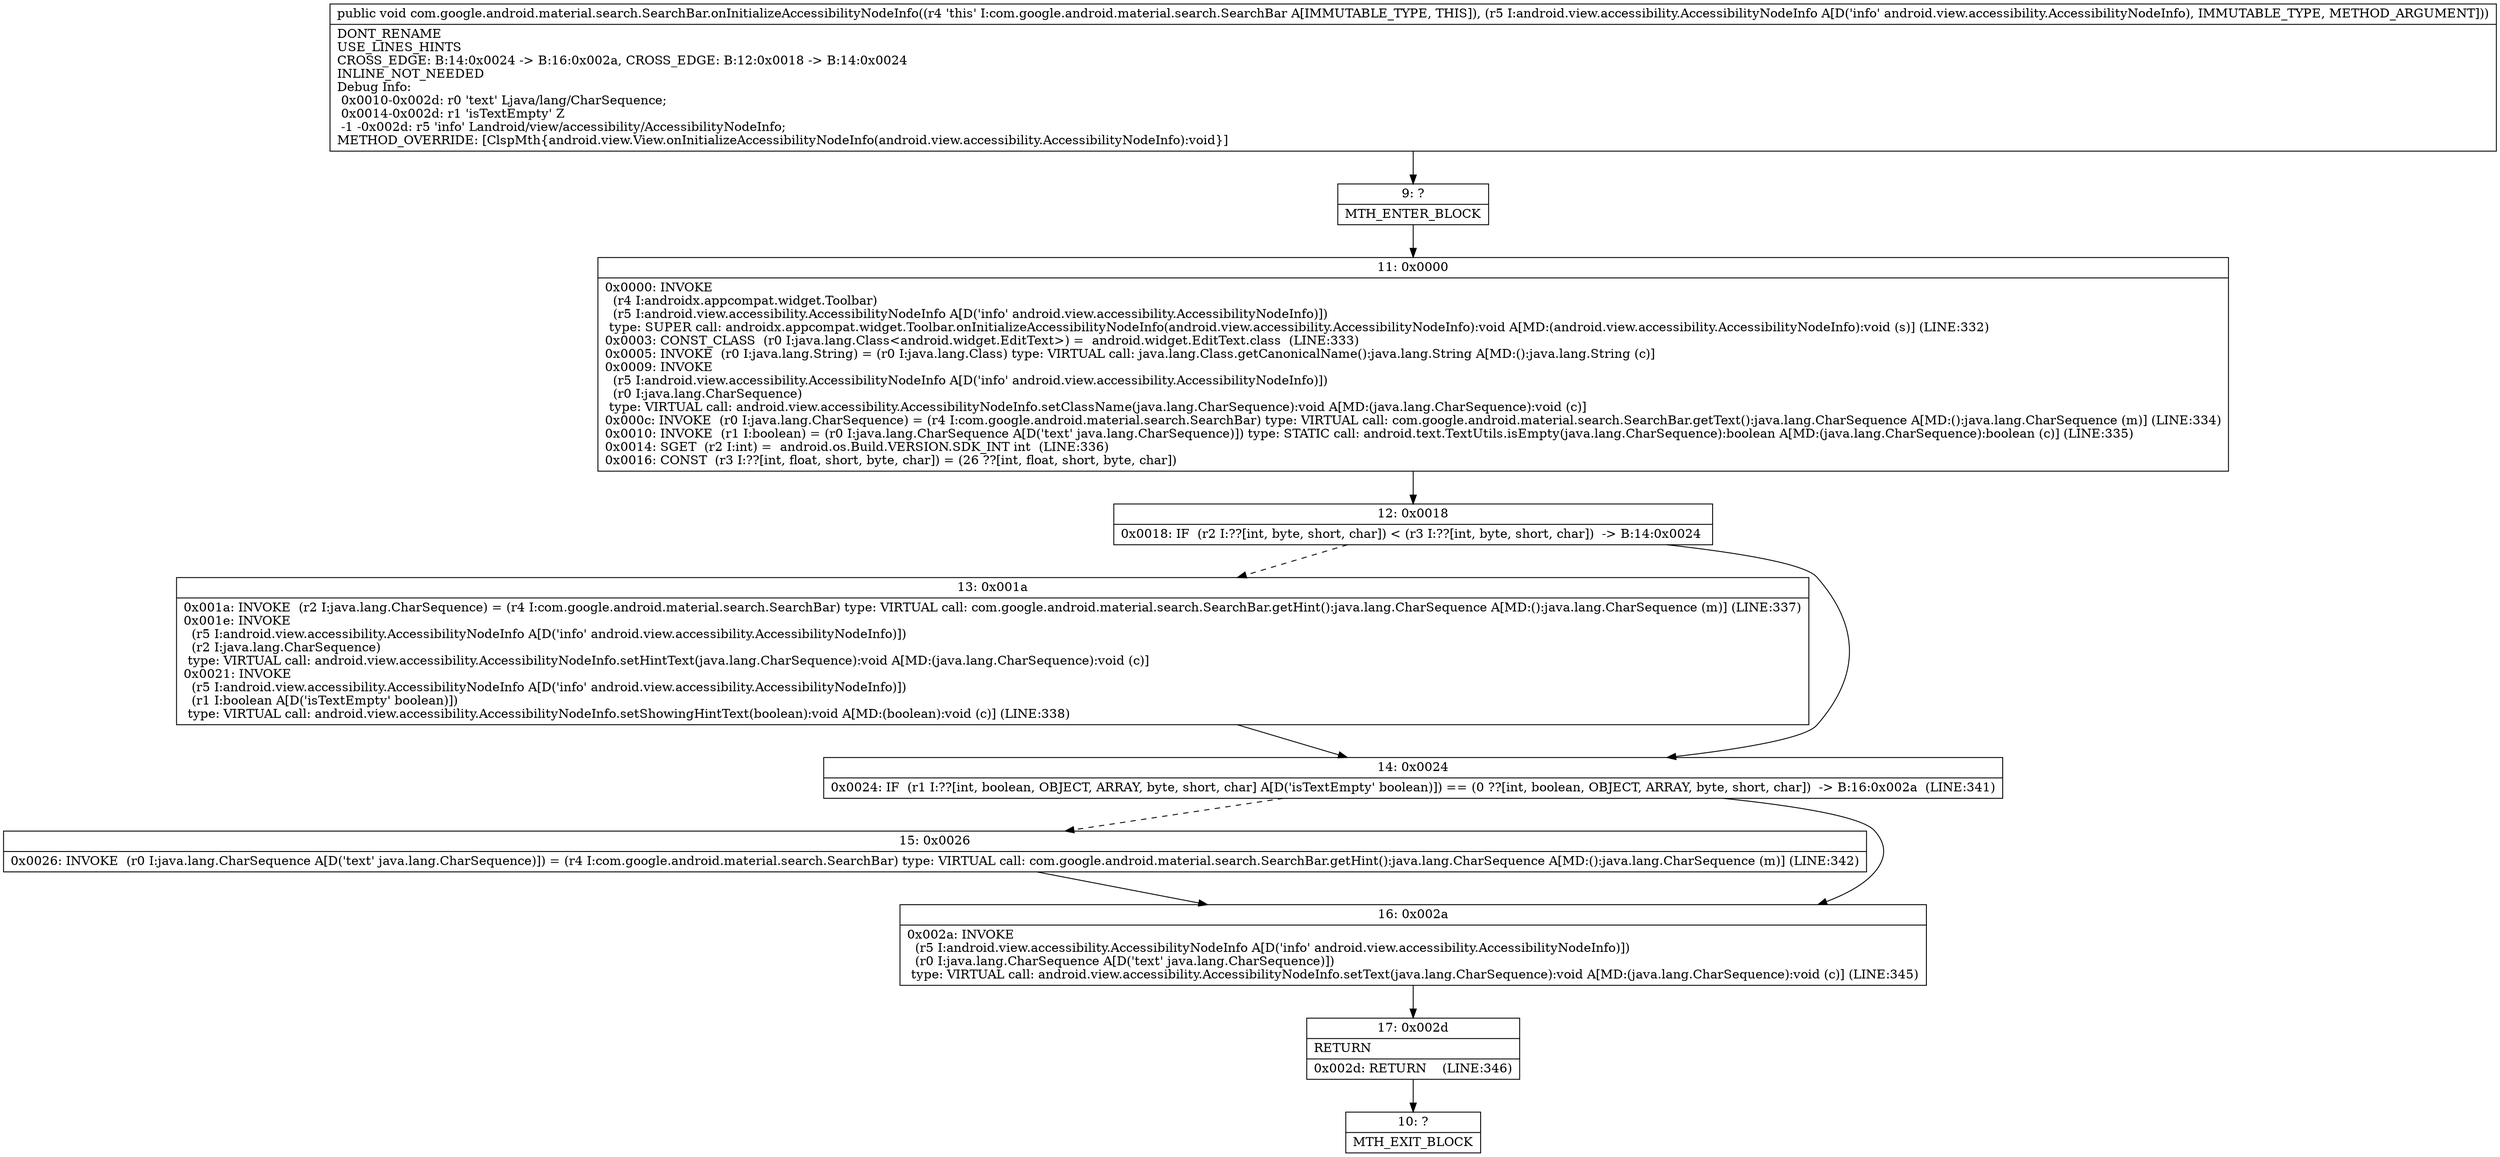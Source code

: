 digraph "CFG forcom.google.android.material.search.SearchBar.onInitializeAccessibilityNodeInfo(Landroid\/view\/accessibility\/AccessibilityNodeInfo;)V" {
Node_9 [shape=record,label="{9\:\ ?|MTH_ENTER_BLOCK\l}"];
Node_11 [shape=record,label="{11\:\ 0x0000|0x0000: INVOKE  \l  (r4 I:androidx.appcompat.widget.Toolbar)\l  (r5 I:android.view.accessibility.AccessibilityNodeInfo A[D('info' android.view.accessibility.AccessibilityNodeInfo)])\l type: SUPER call: androidx.appcompat.widget.Toolbar.onInitializeAccessibilityNodeInfo(android.view.accessibility.AccessibilityNodeInfo):void A[MD:(android.view.accessibility.AccessibilityNodeInfo):void (s)] (LINE:332)\l0x0003: CONST_CLASS  (r0 I:java.lang.Class\<android.widget.EditText\>) =  android.widget.EditText.class  (LINE:333)\l0x0005: INVOKE  (r0 I:java.lang.String) = (r0 I:java.lang.Class) type: VIRTUAL call: java.lang.Class.getCanonicalName():java.lang.String A[MD:():java.lang.String (c)]\l0x0009: INVOKE  \l  (r5 I:android.view.accessibility.AccessibilityNodeInfo A[D('info' android.view.accessibility.AccessibilityNodeInfo)])\l  (r0 I:java.lang.CharSequence)\l type: VIRTUAL call: android.view.accessibility.AccessibilityNodeInfo.setClassName(java.lang.CharSequence):void A[MD:(java.lang.CharSequence):void (c)]\l0x000c: INVOKE  (r0 I:java.lang.CharSequence) = (r4 I:com.google.android.material.search.SearchBar) type: VIRTUAL call: com.google.android.material.search.SearchBar.getText():java.lang.CharSequence A[MD:():java.lang.CharSequence (m)] (LINE:334)\l0x0010: INVOKE  (r1 I:boolean) = (r0 I:java.lang.CharSequence A[D('text' java.lang.CharSequence)]) type: STATIC call: android.text.TextUtils.isEmpty(java.lang.CharSequence):boolean A[MD:(java.lang.CharSequence):boolean (c)] (LINE:335)\l0x0014: SGET  (r2 I:int) =  android.os.Build.VERSION.SDK_INT int  (LINE:336)\l0x0016: CONST  (r3 I:??[int, float, short, byte, char]) = (26 ??[int, float, short, byte, char]) \l}"];
Node_12 [shape=record,label="{12\:\ 0x0018|0x0018: IF  (r2 I:??[int, byte, short, char]) \< (r3 I:??[int, byte, short, char])  \-\> B:14:0x0024 \l}"];
Node_13 [shape=record,label="{13\:\ 0x001a|0x001a: INVOKE  (r2 I:java.lang.CharSequence) = (r4 I:com.google.android.material.search.SearchBar) type: VIRTUAL call: com.google.android.material.search.SearchBar.getHint():java.lang.CharSequence A[MD:():java.lang.CharSequence (m)] (LINE:337)\l0x001e: INVOKE  \l  (r5 I:android.view.accessibility.AccessibilityNodeInfo A[D('info' android.view.accessibility.AccessibilityNodeInfo)])\l  (r2 I:java.lang.CharSequence)\l type: VIRTUAL call: android.view.accessibility.AccessibilityNodeInfo.setHintText(java.lang.CharSequence):void A[MD:(java.lang.CharSequence):void (c)]\l0x0021: INVOKE  \l  (r5 I:android.view.accessibility.AccessibilityNodeInfo A[D('info' android.view.accessibility.AccessibilityNodeInfo)])\l  (r1 I:boolean A[D('isTextEmpty' boolean)])\l type: VIRTUAL call: android.view.accessibility.AccessibilityNodeInfo.setShowingHintText(boolean):void A[MD:(boolean):void (c)] (LINE:338)\l}"];
Node_14 [shape=record,label="{14\:\ 0x0024|0x0024: IF  (r1 I:??[int, boolean, OBJECT, ARRAY, byte, short, char] A[D('isTextEmpty' boolean)]) == (0 ??[int, boolean, OBJECT, ARRAY, byte, short, char])  \-\> B:16:0x002a  (LINE:341)\l}"];
Node_15 [shape=record,label="{15\:\ 0x0026|0x0026: INVOKE  (r0 I:java.lang.CharSequence A[D('text' java.lang.CharSequence)]) = (r4 I:com.google.android.material.search.SearchBar) type: VIRTUAL call: com.google.android.material.search.SearchBar.getHint():java.lang.CharSequence A[MD:():java.lang.CharSequence (m)] (LINE:342)\l}"];
Node_16 [shape=record,label="{16\:\ 0x002a|0x002a: INVOKE  \l  (r5 I:android.view.accessibility.AccessibilityNodeInfo A[D('info' android.view.accessibility.AccessibilityNodeInfo)])\l  (r0 I:java.lang.CharSequence A[D('text' java.lang.CharSequence)])\l type: VIRTUAL call: android.view.accessibility.AccessibilityNodeInfo.setText(java.lang.CharSequence):void A[MD:(java.lang.CharSequence):void (c)] (LINE:345)\l}"];
Node_17 [shape=record,label="{17\:\ 0x002d|RETURN\l|0x002d: RETURN    (LINE:346)\l}"];
Node_10 [shape=record,label="{10\:\ ?|MTH_EXIT_BLOCK\l}"];
MethodNode[shape=record,label="{public void com.google.android.material.search.SearchBar.onInitializeAccessibilityNodeInfo((r4 'this' I:com.google.android.material.search.SearchBar A[IMMUTABLE_TYPE, THIS]), (r5 I:android.view.accessibility.AccessibilityNodeInfo A[D('info' android.view.accessibility.AccessibilityNodeInfo), IMMUTABLE_TYPE, METHOD_ARGUMENT]))  | DONT_RENAME\lUSE_LINES_HINTS\lCROSS_EDGE: B:14:0x0024 \-\> B:16:0x002a, CROSS_EDGE: B:12:0x0018 \-\> B:14:0x0024\lINLINE_NOT_NEEDED\lDebug Info:\l  0x0010\-0x002d: r0 'text' Ljava\/lang\/CharSequence;\l  0x0014\-0x002d: r1 'isTextEmpty' Z\l  \-1 \-0x002d: r5 'info' Landroid\/view\/accessibility\/AccessibilityNodeInfo;\lMETHOD_OVERRIDE: [ClspMth\{android.view.View.onInitializeAccessibilityNodeInfo(android.view.accessibility.AccessibilityNodeInfo):void\}]\l}"];
MethodNode -> Node_9;Node_9 -> Node_11;
Node_11 -> Node_12;
Node_12 -> Node_13[style=dashed];
Node_12 -> Node_14;
Node_13 -> Node_14;
Node_14 -> Node_15[style=dashed];
Node_14 -> Node_16;
Node_15 -> Node_16;
Node_16 -> Node_17;
Node_17 -> Node_10;
}

